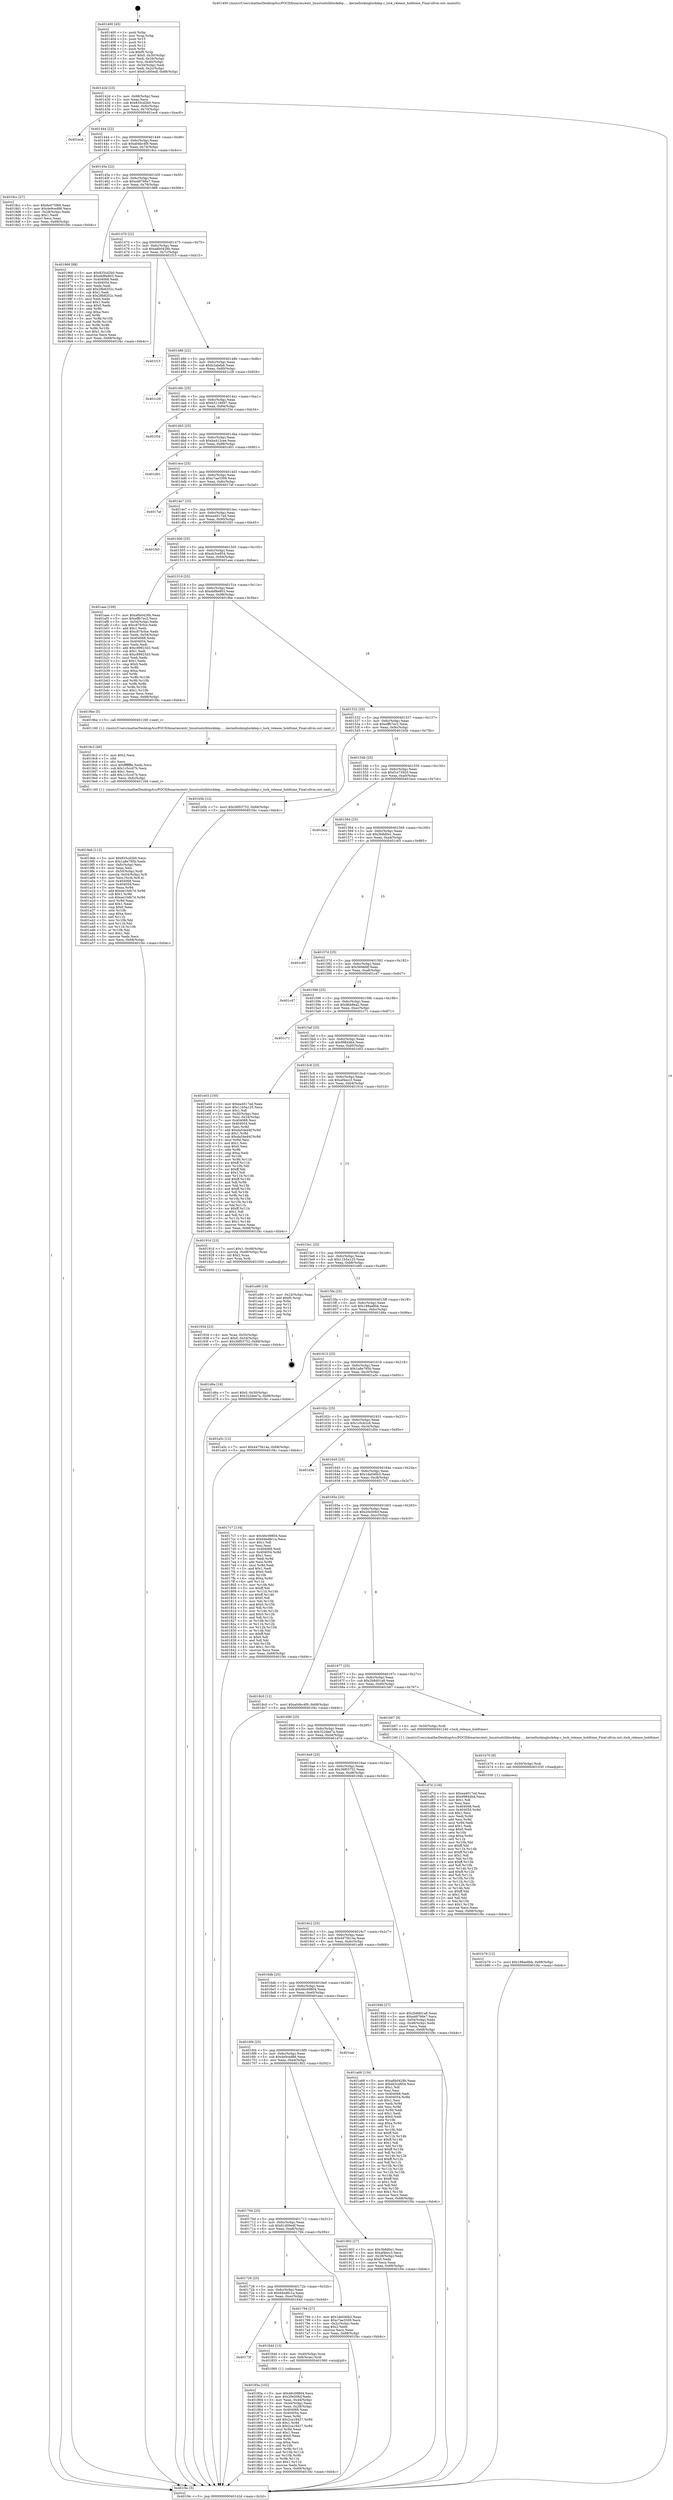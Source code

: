 digraph "0x401400" {
  label = "0x401400 (/mnt/c/Users/mathe/Desktop/tcc/POCII/binaries/extr_linuxtoolsliblockdep......kernellockinglockdep.c_lock_release_holdtime_Final-ollvm.out::main(0))"
  labelloc = "t"
  node[shape=record]

  Entry [label="",width=0.3,height=0.3,shape=circle,fillcolor=black,style=filled]
  "0x40142d" [label="{
     0x40142d [23]\l
     | [instrs]\l
     &nbsp;&nbsp;0x40142d \<+3\>: mov -0x68(%rbp),%eax\l
     &nbsp;&nbsp;0x401430 \<+2\>: mov %eax,%ecx\l
     &nbsp;&nbsp;0x401432 \<+6\>: sub $0x835cd2b0,%ecx\l
     &nbsp;&nbsp;0x401438 \<+3\>: mov %eax,-0x6c(%rbp)\l
     &nbsp;&nbsp;0x40143b \<+3\>: mov %ecx,-0x70(%rbp)\l
     &nbsp;&nbsp;0x40143e \<+6\>: je 0000000000401ec8 \<main+0xac8\>\l
  }"]
  "0x401ec8" [label="{
     0x401ec8\l
  }", style=dashed]
  "0x401444" [label="{
     0x401444 [22]\l
     | [instrs]\l
     &nbsp;&nbsp;0x401444 \<+5\>: jmp 0000000000401449 \<main+0x49\>\l
     &nbsp;&nbsp;0x401449 \<+3\>: mov -0x6c(%rbp),%eax\l
     &nbsp;&nbsp;0x40144c \<+5\>: sub $0xa04bc4f9,%eax\l
     &nbsp;&nbsp;0x401451 \<+3\>: mov %eax,-0x74(%rbp)\l
     &nbsp;&nbsp;0x401454 \<+6\>: je 00000000004018cc \<main+0x4cc\>\l
  }"]
  Exit [label="",width=0.3,height=0.3,shape=circle,fillcolor=black,style=filled,peripheries=2]
  "0x4018cc" [label="{
     0x4018cc [27]\l
     | [instrs]\l
     &nbsp;&nbsp;0x4018cc \<+5\>: mov $0x6e075f66,%eax\l
     &nbsp;&nbsp;0x4018d1 \<+5\>: mov $0x4e9ced86,%ecx\l
     &nbsp;&nbsp;0x4018d6 \<+3\>: mov -0x28(%rbp),%edx\l
     &nbsp;&nbsp;0x4018d9 \<+3\>: cmp $0x1,%edx\l
     &nbsp;&nbsp;0x4018dc \<+3\>: cmovl %ecx,%eax\l
     &nbsp;&nbsp;0x4018df \<+3\>: mov %eax,-0x68(%rbp)\l
     &nbsp;&nbsp;0x4018e2 \<+5\>: jmp 0000000000401f4c \<main+0xb4c\>\l
  }"]
  "0x40145a" [label="{
     0x40145a [22]\l
     | [instrs]\l
     &nbsp;&nbsp;0x40145a \<+5\>: jmp 000000000040145f \<main+0x5f\>\l
     &nbsp;&nbsp;0x40145f \<+3\>: mov -0x6c(%rbp),%eax\l
     &nbsp;&nbsp;0x401462 \<+5\>: sub $0xa48766e7,%eax\l
     &nbsp;&nbsp;0x401467 \<+3\>: mov %eax,-0x78(%rbp)\l
     &nbsp;&nbsp;0x40146a \<+6\>: je 0000000000401966 \<main+0x566\>\l
  }"]
  "0x401b79" [label="{
     0x401b79 [12]\l
     | [instrs]\l
     &nbsp;&nbsp;0x401b79 \<+7\>: movl $0x188ae8bb,-0x68(%rbp)\l
     &nbsp;&nbsp;0x401b80 \<+5\>: jmp 0000000000401f4c \<main+0xb4c\>\l
  }"]
  "0x401966" [label="{
     0x401966 [88]\l
     | [instrs]\l
     &nbsp;&nbsp;0x401966 \<+5\>: mov $0x835cd2b0,%eax\l
     &nbsp;&nbsp;0x40196b \<+5\>: mov $0xebf8e803,%ecx\l
     &nbsp;&nbsp;0x401970 \<+7\>: mov 0x404068,%edx\l
     &nbsp;&nbsp;0x401977 \<+7\>: mov 0x404054,%esi\l
     &nbsp;&nbsp;0x40197e \<+2\>: mov %edx,%edi\l
     &nbsp;&nbsp;0x401980 \<+6\>: add $0x28b8202c,%edi\l
     &nbsp;&nbsp;0x401986 \<+3\>: sub $0x1,%edi\l
     &nbsp;&nbsp;0x401989 \<+6\>: sub $0x28b8202c,%edi\l
     &nbsp;&nbsp;0x40198f \<+3\>: imul %edi,%edx\l
     &nbsp;&nbsp;0x401992 \<+3\>: and $0x1,%edx\l
     &nbsp;&nbsp;0x401995 \<+3\>: cmp $0x0,%edx\l
     &nbsp;&nbsp;0x401998 \<+4\>: sete %r8b\l
     &nbsp;&nbsp;0x40199c \<+3\>: cmp $0xa,%esi\l
     &nbsp;&nbsp;0x40199f \<+4\>: setl %r9b\l
     &nbsp;&nbsp;0x4019a3 \<+3\>: mov %r8b,%r10b\l
     &nbsp;&nbsp;0x4019a6 \<+3\>: and %r9b,%r10b\l
     &nbsp;&nbsp;0x4019a9 \<+3\>: xor %r9b,%r8b\l
     &nbsp;&nbsp;0x4019ac \<+3\>: or %r8b,%r10b\l
     &nbsp;&nbsp;0x4019af \<+4\>: test $0x1,%r10b\l
     &nbsp;&nbsp;0x4019b3 \<+3\>: cmovne %ecx,%eax\l
     &nbsp;&nbsp;0x4019b6 \<+3\>: mov %eax,-0x68(%rbp)\l
     &nbsp;&nbsp;0x4019b9 \<+5\>: jmp 0000000000401f4c \<main+0xb4c\>\l
  }"]
  "0x401470" [label="{
     0x401470 [22]\l
     | [instrs]\l
     &nbsp;&nbsp;0x401470 \<+5\>: jmp 0000000000401475 \<main+0x75\>\l
     &nbsp;&nbsp;0x401475 \<+3\>: mov -0x6c(%rbp),%eax\l
     &nbsp;&nbsp;0x401478 \<+5\>: sub $0xa8b0428b,%eax\l
     &nbsp;&nbsp;0x40147d \<+3\>: mov %eax,-0x7c(%rbp)\l
     &nbsp;&nbsp;0x401480 \<+6\>: je 0000000000401f15 \<main+0xb15\>\l
  }"]
  "0x401b70" [label="{
     0x401b70 [9]\l
     | [instrs]\l
     &nbsp;&nbsp;0x401b70 \<+4\>: mov -0x50(%rbp),%rdi\l
     &nbsp;&nbsp;0x401b74 \<+5\>: call 0000000000401030 \<free@plt\>\l
     | [calls]\l
     &nbsp;&nbsp;0x401030 \{1\} (unknown)\l
  }"]
  "0x401f15" [label="{
     0x401f15\l
  }", style=dashed]
  "0x401486" [label="{
     0x401486 [22]\l
     | [instrs]\l
     &nbsp;&nbsp;0x401486 \<+5\>: jmp 000000000040148b \<main+0x8b\>\l
     &nbsp;&nbsp;0x40148b \<+3\>: mov -0x6c(%rbp),%eax\l
     &nbsp;&nbsp;0x40148e \<+5\>: sub $0xb2afafa6,%eax\l
     &nbsp;&nbsp;0x401493 \<+3\>: mov %eax,-0x80(%rbp)\l
     &nbsp;&nbsp;0x401496 \<+6\>: je 0000000000401c28 \<main+0x828\>\l
  }"]
  "0x4019eb" [label="{
     0x4019eb [113]\l
     | [instrs]\l
     &nbsp;&nbsp;0x4019eb \<+5\>: mov $0x835cd2b0,%ecx\l
     &nbsp;&nbsp;0x4019f0 \<+5\>: mov $0x1a8e795b,%edx\l
     &nbsp;&nbsp;0x4019f5 \<+6\>: mov -0xfc(%rbp),%esi\l
     &nbsp;&nbsp;0x4019fb \<+3\>: imul %eax,%esi\l
     &nbsp;&nbsp;0x4019fe \<+4\>: mov -0x50(%rbp),%rdi\l
     &nbsp;&nbsp;0x401a02 \<+4\>: movslq -0x54(%rbp),%r8\l
     &nbsp;&nbsp;0x401a06 \<+4\>: mov %esi,(%rdi,%r8,4)\l
     &nbsp;&nbsp;0x401a0a \<+7\>: mov 0x404068,%eax\l
     &nbsp;&nbsp;0x401a11 \<+7\>: mov 0x404054,%esi\l
     &nbsp;&nbsp;0x401a18 \<+3\>: mov %eax,%r9d\l
     &nbsp;&nbsp;0x401a1b \<+7\>: add $0xee10db7d,%r9d\l
     &nbsp;&nbsp;0x401a22 \<+4\>: sub $0x1,%r9d\l
     &nbsp;&nbsp;0x401a26 \<+7\>: sub $0xee10db7d,%r9d\l
     &nbsp;&nbsp;0x401a2d \<+4\>: imul %r9d,%eax\l
     &nbsp;&nbsp;0x401a31 \<+3\>: and $0x1,%eax\l
     &nbsp;&nbsp;0x401a34 \<+3\>: cmp $0x0,%eax\l
     &nbsp;&nbsp;0x401a37 \<+4\>: sete %r10b\l
     &nbsp;&nbsp;0x401a3b \<+3\>: cmp $0xa,%esi\l
     &nbsp;&nbsp;0x401a3e \<+4\>: setl %r11b\l
     &nbsp;&nbsp;0x401a42 \<+3\>: mov %r10b,%bl\l
     &nbsp;&nbsp;0x401a45 \<+3\>: and %r11b,%bl\l
     &nbsp;&nbsp;0x401a48 \<+3\>: xor %r11b,%r10b\l
     &nbsp;&nbsp;0x401a4b \<+3\>: or %r10b,%bl\l
     &nbsp;&nbsp;0x401a4e \<+3\>: test $0x1,%bl\l
     &nbsp;&nbsp;0x401a51 \<+3\>: cmovne %edx,%ecx\l
     &nbsp;&nbsp;0x401a54 \<+3\>: mov %ecx,-0x68(%rbp)\l
     &nbsp;&nbsp;0x401a57 \<+5\>: jmp 0000000000401f4c \<main+0xb4c\>\l
  }"]
  "0x401c28" [label="{
     0x401c28\l
  }", style=dashed]
  "0x40149c" [label="{
     0x40149c [25]\l
     | [instrs]\l
     &nbsp;&nbsp;0x40149c \<+5\>: jmp 00000000004014a1 \<main+0xa1\>\l
     &nbsp;&nbsp;0x4014a1 \<+3\>: mov -0x6c(%rbp),%eax\l
     &nbsp;&nbsp;0x4014a4 \<+5\>: sub $0xb5116697,%eax\l
     &nbsp;&nbsp;0x4014a9 \<+6\>: mov %eax,-0x84(%rbp)\l
     &nbsp;&nbsp;0x4014af \<+6\>: je 0000000000401f34 \<main+0xb34\>\l
  }"]
  "0x4019c3" [label="{
     0x4019c3 [40]\l
     | [instrs]\l
     &nbsp;&nbsp;0x4019c3 \<+5\>: mov $0x2,%ecx\l
     &nbsp;&nbsp;0x4019c8 \<+1\>: cltd\l
     &nbsp;&nbsp;0x4019c9 \<+2\>: idiv %ecx\l
     &nbsp;&nbsp;0x4019cb \<+6\>: imul $0xfffffffe,%edx,%ecx\l
     &nbsp;&nbsp;0x4019d1 \<+6\>: sub $0x1c5ccd7b,%ecx\l
     &nbsp;&nbsp;0x4019d7 \<+3\>: add $0x1,%ecx\l
     &nbsp;&nbsp;0x4019da \<+6\>: add $0x1c5ccd7b,%ecx\l
     &nbsp;&nbsp;0x4019e0 \<+6\>: mov %ecx,-0xfc(%rbp)\l
     &nbsp;&nbsp;0x4019e6 \<+5\>: call 0000000000401160 \<next_i\>\l
     | [calls]\l
     &nbsp;&nbsp;0x401160 \{1\} (/mnt/c/Users/mathe/Desktop/tcc/POCII/binaries/extr_linuxtoolsliblockdep......kernellockinglockdep.c_lock_release_holdtime_Final-ollvm.out::next_i)\l
  }"]
  "0x401f34" [label="{
     0x401f34\l
  }", style=dashed]
  "0x4014b5" [label="{
     0x4014b5 [25]\l
     | [instrs]\l
     &nbsp;&nbsp;0x4014b5 \<+5\>: jmp 00000000004014ba \<main+0xba\>\l
     &nbsp;&nbsp;0x4014ba \<+3\>: mov -0x6c(%rbp),%eax\l
     &nbsp;&nbsp;0x4014bd \<+5\>: sub $0xba412cee,%eax\l
     &nbsp;&nbsp;0x4014c2 \<+6\>: mov %eax,-0x88(%rbp)\l
     &nbsp;&nbsp;0x4014c8 \<+6\>: je 0000000000401d01 \<main+0x901\>\l
  }"]
  "0x401934" [label="{
     0x401934 [23]\l
     | [instrs]\l
     &nbsp;&nbsp;0x401934 \<+4\>: mov %rax,-0x50(%rbp)\l
     &nbsp;&nbsp;0x401938 \<+7\>: movl $0x0,-0x54(%rbp)\l
     &nbsp;&nbsp;0x40193f \<+7\>: movl $0x36f03752,-0x68(%rbp)\l
     &nbsp;&nbsp;0x401946 \<+5\>: jmp 0000000000401f4c \<main+0xb4c\>\l
  }"]
  "0x401d01" [label="{
     0x401d01\l
  }", style=dashed]
  "0x4014ce" [label="{
     0x4014ce [25]\l
     | [instrs]\l
     &nbsp;&nbsp;0x4014ce \<+5\>: jmp 00000000004014d3 \<main+0xd3\>\l
     &nbsp;&nbsp;0x4014d3 \<+3\>: mov -0x6c(%rbp),%eax\l
     &nbsp;&nbsp;0x4014d6 \<+5\>: sub $0xc7ae3309,%eax\l
     &nbsp;&nbsp;0x4014db \<+6\>: mov %eax,-0x8c(%rbp)\l
     &nbsp;&nbsp;0x4014e1 \<+6\>: je 00000000004017af \<main+0x3af\>\l
  }"]
  "0x40185a" [label="{
     0x40185a [102]\l
     | [instrs]\l
     &nbsp;&nbsp;0x40185a \<+5\>: mov $0x46c09804,%ecx\l
     &nbsp;&nbsp;0x40185f \<+5\>: mov $0x20e50fcf,%edx\l
     &nbsp;&nbsp;0x401864 \<+3\>: mov %eax,-0x44(%rbp)\l
     &nbsp;&nbsp;0x401867 \<+3\>: mov -0x44(%rbp),%eax\l
     &nbsp;&nbsp;0x40186a \<+3\>: mov %eax,-0x28(%rbp)\l
     &nbsp;&nbsp;0x40186d \<+7\>: mov 0x404068,%eax\l
     &nbsp;&nbsp;0x401874 \<+7\>: mov 0x404054,%esi\l
     &nbsp;&nbsp;0x40187b \<+3\>: mov %eax,%r8d\l
     &nbsp;&nbsp;0x40187e \<+7\>: add $0x2ca18427,%r8d\l
     &nbsp;&nbsp;0x401885 \<+4\>: sub $0x1,%r8d\l
     &nbsp;&nbsp;0x401889 \<+7\>: sub $0x2ca18427,%r8d\l
     &nbsp;&nbsp;0x401890 \<+4\>: imul %r8d,%eax\l
     &nbsp;&nbsp;0x401894 \<+3\>: and $0x1,%eax\l
     &nbsp;&nbsp;0x401897 \<+3\>: cmp $0x0,%eax\l
     &nbsp;&nbsp;0x40189a \<+4\>: sete %r9b\l
     &nbsp;&nbsp;0x40189e \<+3\>: cmp $0xa,%esi\l
     &nbsp;&nbsp;0x4018a1 \<+4\>: setl %r10b\l
     &nbsp;&nbsp;0x4018a5 \<+3\>: mov %r9b,%r11b\l
     &nbsp;&nbsp;0x4018a8 \<+3\>: and %r10b,%r11b\l
     &nbsp;&nbsp;0x4018ab \<+3\>: xor %r10b,%r9b\l
     &nbsp;&nbsp;0x4018ae \<+3\>: or %r9b,%r11b\l
     &nbsp;&nbsp;0x4018b1 \<+4\>: test $0x1,%r11b\l
     &nbsp;&nbsp;0x4018b5 \<+3\>: cmovne %edx,%ecx\l
     &nbsp;&nbsp;0x4018b8 \<+3\>: mov %ecx,-0x68(%rbp)\l
     &nbsp;&nbsp;0x4018bb \<+5\>: jmp 0000000000401f4c \<main+0xb4c\>\l
  }"]
  "0x4017af" [label="{
     0x4017af\l
  }", style=dashed]
  "0x4014e7" [label="{
     0x4014e7 [25]\l
     | [instrs]\l
     &nbsp;&nbsp;0x4014e7 \<+5\>: jmp 00000000004014ec \<main+0xec\>\l
     &nbsp;&nbsp;0x4014ec \<+3\>: mov -0x6c(%rbp),%eax\l
     &nbsp;&nbsp;0x4014ef \<+5\>: sub $0xea4017ed,%eax\l
     &nbsp;&nbsp;0x4014f4 \<+6\>: mov %eax,-0x90(%rbp)\l
     &nbsp;&nbsp;0x4014fa \<+6\>: je 0000000000401f45 \<main+0xb45\>\l
  }"]
  "0x40173f" [label="{
     0x40173f\l
  }", style=dashed]
  "0x401f45" [label="{
     0x401f45\l
  }", style=dashed]
  "0x401500" [label="{
     0x401500 [25]\l
     | [instrs]\l
     &nbsp;&nbsp;0x401500 \<+5\>: jmp 0000000000401505 \<main+0x105\>\l
     &nbsp;&nbsp;0x401505 \<+3\>: mov -0x6c(%rbp),%eax\l
     &nbsp;&nbsp;0x401508 \<+5\>: sub $0xeb3ce854,%eax\l
     &nbsp;&nbsp;0x40150d \<+6\>: mov %eax,-0x94(%rbp)\l
     &nbsp;&nbsp;0x401513 \<+6\>: je 0000000000401aee \<main+0x6ee\>\l
  }"]
  "0x40184d" [label="{
     0x40184d [13]\l
     | [instrs]\l
     &nbsp;&nbsp;0x40184d \<+4\>: mov -0x40(%rbp),%rax\l
     &nbsp;&nbsp;0x401851 \<+4\>: mov 0x8(%rax),%rdi\l
     &nbsp;&nbsp;0x401855 \<+5\>: call 0000000000401060 \<atoi@plt\>\l
     | [calls]\l
     &nbsp;&nbsp;0x401060 \{1\} (unknown)\l
  }"]
  "0x401aee" [label="{
     0x401aee [109]\l
     | [instrs]\l
     &nbsp;&nbsp;0x401aee \<+5\>: mov $0xa8b0428b,%eax\l
     &nbsp;&nbsp;0x401af3 \<+5\>: mov $0xeffb7ec2,%ecx\l
     &nbsp;&nbsp;0x401af8 \<+3\>: mov -0x54(%rbp),%edx\l
     &nbsp;&nbsp;0x401afb \<+6\>: sub $0xc87fc0ce,%edx\l
     &nbsp;&nbsp;0x401b01 \<+3\>: add $0x1,%edx\l
     &nbsp;&nbsp;0x401b04 \<+6\>: add $0xc87fc0ce,%edx\l
     &nbsp;&nbsp;0x401b0a \<+3\>: mov %edx,-0x54(%rbp)\l
     &nbsp;&nbsp;0x401b0d \<+7\>: mov 0x404068,%edx\l
     &nbsp;&nbsp;0x401b14 \<+7\>: mov 0x404054,%esi\l
     &nbsp;&nbsp;0x401b1b \<+2\>: mov %edx,%edi\l
     &nbsp;&nbsp;0x401b1d \<+6\>: add $0xc89923d3,%edi\l
     &nbsp;&nbsp;0x401b23 \<+3\>: sub $0x1,%edi\l
     &nbsp;&nbsp;0x401b26 \<+6\>: sub $0xc89923d3,%edi\l
     &nbsp;&nbsp;0x401b2c \<+3\>: imul %edi,%edx\l
     &nbsp;&nbsp;0x401b2f \<+3\>: and $0x1,%edx\l
     &nbsp;&nbsp;0x401b32 \<+3\>: cmp $0x0,%edx\l
     &nbsp;&nbsp;0x401b35 \<+4\>: sete %r8b\l
     &nbsp;&nbsp;0x401b39 \<+3\>: cmp $0xa,%esi\l
     &nbsp;&nbsp;0x401b3c \<+4\>: setl %r9b\l
     &nbsp;&nbsp;0x401b40 \<+3\>: mov %r8b,%r10b\l
     &nbsp;&nbsp;0x401b43 \<+3\>: and %r9b,%r10b\l
     &nbsp;&nbsp;0x401b46 \<+3\>: xor %r9b,%r8b\l
     &nbsp;&nbsp;0x401b49 \<+3\>: or %r8b,%r10b\l
     &nbsp;&nbsp;0x401b4c \<+4\>: test $0x1,%r10b\l
     &nbsp;&nbsp;0x401b50 \<+3\>: cmovne %ecx,%eax\l
     &nbsp;&nbsp;0x401b53 \<+3\>: mov %eax,-0x68(%rbp)\l
     &nbsp;&nbsp;0x401b56 \<+5\>: jmp 0000000000401f4c \<main+0xb4c\>\l
  }"]
  "0x401519" [label="{
     0x401519 [25]\l
     | [instrs]\l
     &nbsp;&nbsp;0x401519 \<+5\>: jmp 000000000040151e \<main+0x11e\>\l
     &nbsp;&nbsp;0x40151e \<+3\>: mov -0x6c(%rbp),%eax\l
     &nbsp;&nbsp;0x401521 \<+5\>: sub $0xebf8e803,%eax\l
     &nbsp;&nbsp;0x401526 \<+6\>: mov %eax,-0x98(%rbp)\l
     &nbsp;&nbsp;0x40152c \<+6\>: je 00000000004019be \<main+0x5be\>\l
  }"]
  "0x401400" [label="{
     0x401400 [45]\l
     | [instrs]\l
     &nbsp;&nbsp;0x401400 \<+1\>: push %rbp\l
     &nbsp;&nbsp;0x401401 \<+3\>: mov %rsp,%rbp\l
     &nbsp;&nbsp;0x401404 \<+2\>: push %r15\l
     &nbsp;&nbsp;0x401406 \<+2\>: push %r14\l
     &nbsp;&nbsp;0x401408 \<+2\>: push %r12\l
     &nbsp;&nbsp;0x40140a \<+1\>: push %rbx\l
     &nbsp;&nbsp;0x40140b \<+7\>: sub $0xf0,%rsp\l
     &nbsp;&nbsp;0x401412 \<+7\>: movl $0x0,-0x30(%rbp)\l
     &nbsp;&nbsp;0x401419 \<+3\>: mov %edi,-0x34(%rbp)\l
     &nbsp;&nbsp;0x40141c \<+4\>: mov %rsi,-0x40(%rbp)\l
     &nbsp;&nbsp;0x401420 \<+3\>: mov -0x34(%rbp),%edi\l
     &nbsp;&nbsp;0x401423 \<+3\>: mov %edi,-0x2c(%rbp)\l
     &nbsp;&nbsp;0x401426 \<+7\>: movl $0x61d00edf,-0x68(%rbp)\l
  }"]
  "0x4019be" [label="{
     0x4019be [5]\l
     | [instrs]\l
     &nbsp;&nbsp;0x4019be \<+5\>: call 0000000000401160 \<next_i\>\l
     | [calls]\l
     &nbsp;&nbsp;0x401160 \{1\} (/mnt/c/Users/mathe/Desktop/tcc/POCII/binaries/extr_linuxtoolsliblockdep......kernellockinglockdep.c_lock_release_holdtime_Final-ollvm.out::next_i)\l
  }"]
  "0x401532" [label="{
     0x401532 [25]\l
     | [instrs]\l
     &nbsp;&nbsp;0x401532 \<+5\>: jmp 0000000000401537 \<main+0x137\>\l
     &nbsp;&nbsp;0x401537 \<+3\>: mov -0x6c(%rbp),%eax\l
     &nbsp;&nbsp;0x40153a \<+5\>: sub $0xeffb7ec2,%eax\l
     &nbsp;&nbsp;0x40153f \<+6\>: mov %eax,-0x9c(%rbp)\l
     &nbsp;&nbsp;0x401545 \<+6\>: je 0000000000401b5b \<main+0x75b\>\l
  }"]
  "0x401f4c" [label="{
     0x401f4c [5]\l
     | [instrs]\l
     &nbsp;&nbsp;0x401f4c \<+5\>: jmp 000000000040142d \<main+0x2d\>\l
  }"]
  "0x401b5b" [label="{
     0x401b5b [12]\l
     | [instrs]\l
     &nbsp;&nbsp;0x401b5b \<+7\>: movl $0x36f03752,-0x68(%rbp)\l
     &nbsp;&nbsp;0x401b62 \<+5\>: jmp 0000000000401f4c \<main+0xb4c\>\l
  }"]
  "0x40154b" [label="{
     0x40154b [25]\l
     | [instrs]\l
     &nbsp;&nbsp;0x40154b \<+5\>: jmp 0000000000401550 \<main+0x150\>\l
     &nbsp;&nbsp;0x401550 \<+3\>: mov -0x6c(%rbp),%eax\l
     &nbsp;&nbsp;0x401553 \<+5\>: sub $0xf1e73920,%eax\l
     &nbsp;&nbsp;0x401558 \<+6\>: mov %eax,-0xa0(%rbp)\l
     &nbsp;&nbsp;0x40155e \<+6\>: je 0000000000401bce \<main+0x7ce\>\l
  }"]
  "0x401726" [label="{
     0x401726 [25]\l
     | [instrs]\l
     &nbsp;&nbsp;0x401726 \<+5\>: jmp 000000000040172b \<main+0x32b\>\l
     &nbsp;&nbsp;0x40172b \<+3\>: mov -0x6c(%rbp),%eax\l
     &nbsp;&nbsp;0x40172e \<+5\>: sub $0x64ed6c1a,%eax\l
     &nbsp;&nbsp;0x401733 \<+6\>: mov %eax,-0xec(%rbp)\l
     &nbsp;&nbsp;0x401739 \<+6\>: je 000000000040184d \<main+0x44d\>\l
  }"]
  "0x401bce" [label="{
     0x401bce\l
  }", style=dashed]
  "0x401564" [label="{
     0x401564 [25]\l
     | [instrs]\l
     &nbsp;&nbsp;0x401564 \<+5\>: jmp 0000000000401569 \<main+0x169\>\l
     &nbsp;&nbsp;0x401569 \<+3\>: mov -0x6c(%rbp),%eax\l
     &nbsp;&nbsp;0x40156c \<+5\>: sub $0x3b8d0e1,%eax\l
     &nbsp;&nbsp;0x401571 \<+6\>: mov %eax,-0xa4(%rbp)\l
     &nbsp;&nbsp;0x401577 \<+6\>: je 0000000000401c65 \<main+0x865\>\l
  }"]
  "0x401794" [label="{
     0x401794 [27]\l
     | [instrs]\l
     &nbsp;&nbsp;0x401794 \<+5\>: mov $0x1de046b3,%eax\l
     &nbsp;&nbsp;0x401799 \<+5\>: mov $0xc7ae3309,%ecx\l
     &nbsp;&nbsp;0x40179e \<+3\>: mov -0x2c(%rbp),%edx\l
     &nbsp;&nbsp;0x4017a1 \<+3\>: cmp $0x2,%edx\l
     &nbsp;&nbsp;0x4017a4 \<+3\>: cmovne %ecx,%eax\l
     &nbsp;&nbsp;0x4017a7 \<+3\>: mov %eax,-0x68(%rbp)\l
     &nbsp;&nbsp;0x4017aa \<+5\>: jmp 0000000000401f4c \<main+0xb4c\>\l
  }"]
  "0x401c65" [label="{
     0x401c65\l
  }", style=dashed]
  "0x40157d" [label="{
     0x40157d [25]\l
     | [instrs]\l
     &nbsp;&nbsp;0x40157d \<+5\>: jmp 0000000000401582 \<main+0x182\>\l
     &nbsp;&nbsp;0x401582 \<+3\>: mov -0x6c(%rbp),%eax\l
     &nbsp;&nbsp;0x401585 \<+5\>: sub $0x569efdf,%eax\l
     &nbsp;&nbsp;0x40158a \<+6\>: mov %eax,-0xa8(%rbp)\l
     &nbsp;&nbsp;0x401590 \<+6\>: je 0000000000401c47 \<main+0x847\>\l
  }"]
  "0x40170d" [label="{
     0x40170d [25]\l
     | [instrs]\l
     &nbsp;&nbsp;0x40170d \<+5\>: jmp 0000000000401712 \<main+0x312\>\l
     &nbsp;&nbsp;0x401712 \<+3\>: mov -0x6c(%rbp),%eax\l
     &nbsp;&nbsp;0x401715 \<+5\>: sub $0x61d00edf,%eax\l
     &nbsp;&nbsp;0x40171a \<+6\>: mov %eax,-0xe8(%rbp)\l
     &nbsp;&nbsp;0x401720 \<+6\>: je 0000000000401794 \<main+0x394\>\l
  }"]
  "0x401c47" [label="{
     0x401c47\l
  }", style=dashed]
  "0x401596" [label="{
     0x401596 [25]\l
     | [instrs]\l
     &nbsp;&nbsp;0x401596 \<+5\>: jmp 000000000040159b \<main+0x19b\>\l
     &nbsp;&nbsp;0x40159b \<+3\>: mov -0x6c(%rbp),%eax\l
     &nbsp;&nbsp;0x40159e \<+5\>: sub $0x8bb8ea2,%eax\l
     &nbsp;&nbsp;0x4015a3 \<+6\>: mov %eax,-0xac(%rbp)\l
     &nbsp;&nbsp;0x4015a9 \<+6\>: je 0000000000401c71 \<main+0x871\>\l
  }"]
  "0x401902" [label="{
     0x401902 [27]\l
     | [instrs]\l
     &nbsp;&nbsp;0x401902 \<+5\>: mov $0x3b8d0e1,%eax\l
     &nbsp;&nbsp;0x401907 \<+5\>: mov $0xaf4ecc3,%ecx\l
     &nbsp;&nbsp;0x40190c \<+3\>: mov -0x28(%rbp),%edx\l
     &nbsp;&nbsp;0x40190f \<+3\>: cmp $0x0,%edx\l
     &nbsp;&nbsp;0x401912 \<+3\>: cmove %ecx,%eax\l
     &nbsp;&nbsp;0x401915 \<+3\>: mov %eax,-0x68(%rbp)\l
     &nbsp;&nbsp;0x401918 \<+5\>: jmp 0000000000401f4c \<main+0xb4c\>\l
  }"]
  "0x401c71" [label="{
     0x401c71\l
  }", style=dashed]
  "0x4015af" [label="{
     0x4015af [25]\l
     | [instrs]\l
     &nbsp;&nbsp;0x4015af \<+5\>: jmp 00000000004015b4 \<main+0x1b4\>\l
     &nbsp;&nbsp;0x4015b4 \<+3\>: mov -0x6c(%rbp),%eax\l
     &nbsp;&nbsp;0x4015b7 \<+5\>: sub $0x99844b4,%eax\l
     &nbsp;&nbsp;0x4015bc \<+6\>: mov %eax,-0xb0(%rbp)\l
     &nbsp;&nbsp;0x4015c2 \<+6\>: je 0000000000401e03 \<main+0xa03\>\l
  }"]
  "0x4016f4" [label="{
     0x4016f4 [25]\l
     | [instrs]\l
     &nbsp;&nbsp;0x4016f4 \<+5\>: jmp 00000000004016f9 \<main+0x2f9\>\l
     &nbsp;&nbsp;0x4016f9 \<+3\>: mov -0x6c(%rbp),%eax\l
     &nbsp;&nbsp;0x4016fc \<+5\>: sub $0x4e9ced86,%eax\l
     &nbsp;&nbsp;0x401701 \<+6\>: mov %eax,-0xe4(%rbp)\l
     &nbsp;&nbsp;0x401707 \<+6\>: je 0000000000401902 \<main+0x502\>\l
  }"]
  "0x401e03" [label="{
     0x401e03 [150]\l
     | [instrs]\l
     &nbsp;&nbsp;0x401e03 \<+5\>: mov $0xea4017ed,%eax\l
     &nbsp;&nbsp;0x401e08 \<+5\>: mov $0x11b5a125,%ecx\l
     &nbsp;&nbsp;0x401e0d \<+2\>: mov $0x1,%dl\l
     &nbsp;&nbsp;0x401e0f \<+3\>: mov -0x30(%rbp),%esi\l
     &nbsp;&nbsp;0x401e12 \<+3\>: mov %esi,-0x24(%rbp)\l
     &nbsp;&nbsp;0x401e15 \<+7\>: mov 0x404068,%esi\l
     &nbsp;&nbsp;0x401e1c \<+7\>: mov 0x404054,%edi\l
     &nbsp;&nbsp;0x401e23 \<+3\>: mov %esi,%r8d\l
     &nbsp;&nbsp;0x401e26 \<+7\>: add $0xda54ed4f,%r8d\l
     &nbsp;&nbsp;0x401e2d \<+4\>: sub $0x1,%r8d\l
     &nbsp;&nbsp;0x401e31 \<+7\>: sub $0xda54ed4f,%r8d\l
     &nbsp;&nbsp;0x401e38 \<+4\>: imul %r8d,%esi\l
     &nbsp;&nbsp;0x401e3c \<+3\>: and $0x1,%esi\l
     &nbsp;&nbsp;0x401e3f \<+3\>: cmp $0x0,%esi\l
     &nbsp;&nbsp;0x401e42 \<+4\>: sete %r9b\l
     &nbsp;&nbsp;0x401e46 \<+3\>: cmp $0xa,%edi\l
     &nbsp;&nbsp;0x401e49 \<+4\>: setl %r10b\l
     &nbsp;&nbsp;0x401e4d \<+3\>: mov %r9b,%r11b\l
     &nbsp;&nbsp;0x401e50 \<+4\>: xor $0xff,%r11b\l
     &nbsp;&nbsp;0x401e54 \<+3\>: mov %r10b,%bl\l
     &nbsp;&nbsp;0x401e57 \<+3\>: xor $0xff,%bl\l
     &nbsp;&nbsp;0x401e5a \<+3\>: xor $0x1,%dl\l
     &nbsp;&nbsp;0x401e5d \<+3\>: mov %r11b,%r14b\l
     &nbsp;&nbsp;0x401e60 \<+4\>: and $0xff,%r14b\l
     &nbsp;&nbsp;0x401e64 \<+3\>: and %dl,%r9b\l
     &nbsp;&nbsp;0x401e67 \<+3\>: mov %bl,%r15b\l
     &nbsp;&nbsp;0x401e6a \<+4\>: and $0xff,%r15b\l
     &nbsp;&nbsp;0x401e6e \<+3\>: and %dl,%r10b\l
     &nbsp;&nbsp;0x401e71 \<+3\>: or %r9b,%r14b\l
     &nbsp;&nbsp;0x401e74 \<+3\>: or %r10b,%r15b\l
     &nbsp;&nbsp;0x401e77 \<+3\>: xor %r15b,%r14b\l
     &nbsp;&nbsp;0x401e7a \<+3\>: or %bl,%r11b\l
     &nbsp;&nbsp;0x401e7d \<+4\>: xor $0xff,%r11b\l
     &nbsp;&nbsp;0x401e81 \<+3\>: or $0x1,%dl\l
     &nbsp;&nbsp;0x401e84 \<+3\>: and %dl,%r11b\l
     &nbsp;&nbsp;0x401e87 \<+3\>: or %r11b,%r14b\l
     &nbsp;&nbsp;0x401e8a \<+4\>: test $0x1,%r14b\l
     &nbsp;&nbsp;0x401e8e \<+3\>: cmovne %ecx,%eax\l
     &nbsp;&nbsp;0x401e91 \<+3\>: mov %eax,-0x68(%rbp)\l
     &nbsp;&nbsp;0x401e94 \<+5\>: jmp 0000000000401f4c \<main+0xb4c\>\l
  }"]
  "0x4015c8" [label="{
     0x4015c8 [25]\l
     | [instrs]\l
     &nbsp;&nbsp;0x4015c8 \<+5\>: jmp 00000000004015cd \<main+0x1cd\>\l
     &nbsp;&nbsp;0x4015cd \<+3\>: mov -0x6c(%rbp),%eax\l
     &nbsp;&nbsp;0x4015d0 \<+5\>: sub $0xaf4ecc3,%eax\l
     &nbsp;&nbsp;0x4015d5 \<+6\>: mov %eax,-0xb4(%rbp)\l
     &nbsp;&nbsp;0x4015db \<+6\>: je 000000000040191d \<main+0x51d\>\l
  }"]
  "0x401eac" [label="{
     0x401eac\l
  }", style=dashed]
  "0x40191d" [label="{
     0x40191d [23]\l
     | [instrs]\l
     &nbsp;&nbsp;0x40191d \<+7\>: movl $0x1,-0x48(%rbp)\l
     &nbsp;&nbsp;0x401924 \<+4\>: movslq -0x48(%rbp),%rax\l
     &nbsp;&nbsp;0x401928 \<+4\>: shl $0x2,%rax\l
     &nbsp;&nbsp;0x40192c \<+3\>: mov %rax,%rdi\l
     &nbsp;&nbsp;0x40192f \<+5\>: call 0000000000401050 \<malloc@plt\>\l
     | [calls]\l
     &nbsp;&nbsp;0x401050 \{1\} (unknown)\l
  }"]
  "0x4015e1" [label="{
     0x4015e1 [25]\l
     | [instrs]\l
     &nbsp;&nbsp;0x4015e1 \<+5\>: jmp 00000000004015e6 \<main+0x1e6\>\l
     &nbsp;&nbsp;0x4015e6 \<+3\>: mov -0x6c(%rbp),%eax\l
     &nbsp;&nbsp;0x4015e9 \<+5\>: sub $0x11b5a125,%eax\l
     &nbsp;&nbsp;0x4015ee \<+6\>: mov %eax,-0xb8(%rbp)\l
     &nbsp;&nbsp;0x4015f4 \<+6\>: je 0000000000401e99 \<main+0xa99\>\l
  }"]
  "0x4016db" [label="{
     0x4016db [25]\l
     | [instrs]\l
     &nbsp;&nbsp;0x4016db \<+5\>: jmp 00000000004016e0 \<main+0x2e0\>\l
     &nbsp;&nbsp;0x4016e0 \<+3\>: mov -0x6c(%rbp),%eax\l
     &nbsp;&nbsp;0x4016e3 \<+5\>: sub $0x46c09804,%eax\l
     &nbsp;&nbsp;0x4016e8 \<+6\>: mov %eax,-0xe0(%rbp)\l
     &nbsp;&nbsp;0x4016ee \<+6\>: je 0000000000401eac \<main+0xaac\>\l
  }"]
  "0x401e99" [label="{
     0x401e99 [19]\l
     | [instrs]\l
     &nbsp;&nbsp;0x401e99 \<+3\>: mov -0x24(%rbp),%eax\l
     &nbsp;&nbsp;0x401e9c \<+7\>: add $0xf0,%rsp\l
     &nbsp;&nbsp;0x401ea3 \<+1\>: pop %rbx\l
     &nbsp;&nbsp;0x401ea4 \<+2\>: pop %r12\l
     &nbsp;&nbsp;0x401ea6 \<+2\>: pop %r14\l
     &nbsp;&nbsp;0x401ea8 \<+2\>: pop %r15\l
     &nbsp;&nbsp;0x401eaa \<+1\>: pop %rbp\l
     &nbsp;&nbsp;0x401eab \<+1\>: ret\l
  }"]
  "0x4015fa" [label="{
     0x4015fa [25]\l
     | [instrs]\l
     &nbsp;&nbsp;0x4015fa \<+5\>: jmp 00000000004015ff \<main+0x1ff\>\l
     &nbsp;&nbsp;0x4015ff \<+3\>: mov -0x6c(%rbp),%eax\l
     &nbsp;&nbsp;0x401602 \<+5\>: sub $0x188ae8bb,%eax\l
     &nbsp;&nbsp;0x401607 \<+6\>: mov %eax,-0xbc(%rbp)\l
     &nbsp;&nbsp;0x40160d \<+6\>: je 0000000000401d6a \<main+0x96a\>\l
  }"]
  "0x401a68" [label="{
     0x401a68 [134]\l
     | [instrs]\l
     &nbsp;&nbsp;0x401a68 \<+5\>: mov $0xa8b0428b,%eax\l
     &nbsp;&nbsp;0x401a6d \<+5\>: mov $0xeb3ce854,%ecx\l
     &nbsp;&nbsp;0x401a72 \<+2\>: mov $0x1,%dl\l
     &nbsp;&nbsp;0x401a74 \<+2\>: xor %esi,%esi\l
     &nbsp;&nbsp;0x401a76 \<+7\>: mov 0x404068,%edi\l
     &nbsp;&nbsp;0x401a7d \<+8\>: mov 0x404054,%r8d\l
     &nbsp;&nbsp;0x401a85 \<+3\>: sub $0x1,%esi\l
     &nbsp;&nbsp;0x401a88 \<+3\>: mov %edi,%r9d\l
     &nbsp;&nbsp;0x401a8b \<+3\>: add %esi,%r9d\l
     &nbsp;&nbsp;0x401a8e \<+4\>: imul %r9d,%edi\l
     &nbsp;&nbsp;0x401a92 \<+3\>: and $0x1,%edi\l
     &nbsp;&nbsp;0x401a95 \<+3\>: cmp $0x0,%edi\l
     &nbsp;&nbsp;0x401a98 \<+4\>: sete %r10b\l
     &nbsp;&nbsp;0x401a9c \<+4\>: cmp $0xa,%r8d\l
     &nbsp;&nbsp;0x401aa0 \<+4\>: setl %r11b\l
     &nbsp;&nbsp;0x401aa4 \<+3\>: mov %r10b,%bl\l
     &nbsp;&nbsp;0x401aa7 \<+3\>: xor $0xff,%bl\l
     &nbsp;&nbsp;0x401aaa \<+3\>: mov %r11b,%r14b\l
     &nbsp;&nbsp;0x401aad \<+4\>: xor $0xff,%r14b\l
     &nbsp;&nbsp;0x401ab1 \<+3\>: xor $0x1,%dl\l
     &nbsp;&nbsp;0x401ab4 \<+3\>: mov %bl,%r15b\l
     &nbsp;&nbsp;0x401ab7 \<+4\>: and $0xff,%r15b\l
     &nbsp;&nbsp;0x401abb \<+3\>: and %dl,%r10b\l
     &nbsp;&nbsp;0x401abe \<+3\>: mov %r14b,%r12b\l
     &nbsp;&nbsp;0x401ac1 \<+4\>: and $0xff,%r12b\l
     &nbsp;&nbsp;0x401ac5 \<+3\>: and %dl,%r11b\l
     &nbsp;&nbsp;0x401ac8 \<+3\>: or %r10b,%r15b\l
     &nbsp;&nbsp;0x401acb \<+3\>: or %r11b,%r12b\l
     &nbsp;&nbsp;0x401ace \<+3\>: xor %r12b,%r15b\l
     &nbsp;&nbsp;0x401ad1 \<+3\>: or %r14b,%bl\l
     &nbsp;&nbsp;0x401ad4 \<+3\>: xor $0xff,%bl\l
     &nbsp;&nbsp;0x401ad7 \<+3\>: or $0x1,%dl\l
     &nbsp;&nbsp;0x401ada \<+2\>: and %dl,%bl\l
     &nbsp;&nbsp;0x401adc \<+3\>: or %bl,%r15b\l
     &nbsp;&nbsp;0x401adf \<+4\>: test $0x1,%r15b\l
     &nbsp;&nbsp;0x401ae3 \<+3\>: cmovne %ecx,%eax\l
     &nbsp;&nbsp;0x401ae6 \<+3\>: mov %eax,-0x68(%rbp)\l
     &nbsp;&nbsp;0x401ae9 \<+5\>: jmp 0000000000401f4c \<main+0xb4c\>\l
  }"]
  "0x401d6a" [label="{
     0x401d6a [19]\l
     | [instrs]\l
     &nbsp;&nbsp;0x401d6a \<+7\>: movl $0x0,-0x30(%rbp)\l
     &nbsp;&nbsp;0x401d71 \<+7\>: movl $0x322dee7a,-0x68(%rbp)\l
     &nbsp;&nbsp;0x401d78 \<+5\>: jmp 0000000000401f4c \<main+0xb4c\>\l
  }"]
  "0x401613" [label="{
     0x401613 [25]\l
     | [instrs]\l
     &nbsp;&nbsp;0x401613 \<+5\>: jmp 0000000000401618 \<main+0x218\>\l
     &nbsp;&nbsp;0x401618 \<+3\>: mov -0x6c(%rbp),%eax\l
     &nbsp;&nbsp;0x40161b \<+5\>: sub $0x1a8e795b,%eax\l
     &nbsp;&nbsp;0x401620 \<+6\>: mov %eax,-0xc0(%rbp)\l
     &nbsp;&nbsp;0x401626 \<+6\>: je 0000000000401a5c \<main+0x65c\>\l
  }"]
  "0x4016c2" [label="{
     0x4016c2 [25]\l
     | [instrs]\l
     &nbsp;&nbsp;0x4016c2 \<+5\>: jmp 00000000004016c7 \<main+0x2c7\>\l
     &nbsp;&nbsp;0x4016c7 \<+3\>: mov -0x6c(%rbp),%eax\l
     &nbsp;&nbsp;0x4016ca \<+5\>: sub $0x4475b14a,%eax\l
     &nbsp;&nbsp;0x4016cf \<+6\>: mov %eax,-0xdc(%rbp)\l
     &nbsp;&nbsp;0x4016d5 \<+6\>: je 0000000000401a68 \<main+0x668\>\l
  }"]
  "0x401a5c" [label="{
     0x401a5c [12]\l
     | [instrs]\l
     &nbsp;&nbsp;0x401a5c \<+7\>: movl $0x4475b14a,-0x68(%rbp)\l
     &nbsp;&nbsp;0x401a63 \<+5\>: jmp 0000000000401f4c \<main+0xb4c\>\l
  }"]
  "0x40162c" [label="{
     0x40162c [25]\l
     | [instrs]\l
     &nbsp;&nbsp;0x40162c \<+5\>: jmp 0000000000401631 \<main+0x231\>\l
     &nbsp;&nbsp;0x401631 \<+3\>: mov -0x6c(%rbp),%eax\l
     &nbsp;&nbsp;0x401634 \<+5\>: sub $0x1c0cb2c6,%eax\l
     &nbsp;&nbsp;0x401639 \<+6\>: mov %eax,-0xc4(%rbp)\l
     &nbsp;&nbsp;0x40163f \<+6\>: je 0000000000401d5e \<main+0x95e\>\l
  }"]
  "0x40194b" [label="{
     0x40194b [27]\l
     | [instrs]\l
     &nbsp;&nbsp;0x40194b \<+5\>: mov $0x2b8d01a8,%eax\l
     &nbsp;&nbsp;0x401950 \<+5\>: mov $0xa48766e7,%ecx\l
     &nbsp;&nbsp;0x401955 \<+3\>: mov -0x54(%rbp),%edx\l
     &nbsp;&nbsp;0x401958 \<+3\>: cmp -0x48(%rbp),%edx\l
     &nbsp;&nbsp;0x40195b \<+3\>: cmovl %ecx,%eax\l
     &nbsp;&nbsp;0x40195e \<+3\>: mov %eax,-0x68(%rbp)\l
     &nbsp;&nbsp;0x401961 \<+5\>: jmp 0000000000401f4c \<main+0xb4c\>\l
  }"]
  "0x401d5e" [label="{
     0x401d5e\l
  }", style=dashed]
  "0x401645" [label="{
     0x401645 [25]\l
     | [instrs]\l
     &nbsp;&nbsp;0x401645 \<+5\>: jmp 000000000040164a \<main+0x24a\>\l
     &nbsp;&nbsp;0x40164a \<+3\>: mov -0x6c(%rbp),%eax\l
     &nbsp;&nbsp;0x40164d \<+5\>: sub $0x1de046b3,%eax\l
     &nbsp;&nbsp;0x401652 \<+6\>: mov %eax,-0xc8(%rbp)\l
     &nbsp;&nbsp;0x401658 \<+6\>: je 00000000004017c7 \<main+0x3c7\>\l
  }"]
  "0x4016a9" [label="{
     0x4016a9 [25]\l
     | [instrs]\l
     &nbsp;&nbsp;0x4016a9 \<+5\>: jmp 00000000004016ae \<main+0x2ae\>\l
     &nbsp;&nbsp;0x4016ae \<+3\>: mov -0x6c(%rbp),%eax\l
     &nbsp;&nbsp;0x4016b1 \<+5\>: sub $0x36f03752,%eax\l
     &nbsp;&nbsp;0x4016b6 \<+6\>: mov %eax,-0xd8(%rbp)\l
     &nbsp;&nbsp;0x4016bc \<+6\>: je 000000000040194b \<main+0x54b\>\l
  }"]
  "0x4017c7" [label="{
     0x4017c7 [134]\l
     | [instrs]\l
     &nbsp;&nbsp;0x4017c7 \<+5\>: mov $0x46c09804,%eax\l
     &nbsp;&nbsp;0x4017cc \<+5\>: mov $0x64ed6c1a,%ecx\l
     &nbsp;&nbsp;0x4017d1 \<+2\>: mov $0x1,%dl\l
     &nbsp;&nbsp;0x4017d3 \<+2\>: xor %esi,%esi\l
     &nbsp;&nbsp;0x4017d5 \<+7\>: mov 0x404068,%edi\l
     &nbsp;&nbsp;0x4017dc \<+8\>: mov 0x404054,%r8d\l
     &nbsp;&nbsp;0x4017e4 \<+3\>: sub $0x1,%esi\l
     &nbsp;&nbsp;0x4017e7 \<+3\>: mov %edi,%r9d\l
     &nbsp;&nbsp;0x4017ea \<+3\>: add %esi,%r9d\l
     &nbsp;&nbsp;0x4017ed \<+4\>: imul %r9d,%edi\l
     &nbsp;&nbsp;0x4017f1 \<+3\>: and $0x1,%edi\l
     &nbsp;&nbsp;0x4017f4 \<+3\>: cmp $0x0,%edi\l
     &nbsp;&nbsp;0x4017f7 \<+4\>: sete %r10b\l
     &nbsp;&nbsp;0x4017fb \<+4\>: cmp $0xa,%r8d\l
     &nbsp;&nbsp;0x4017ff \<+4\>: setl %r11b\l
     &nbsp;&nbsp;0x401803 \<+3\>: mov %r10b,%bl\l
     &nbsp;&nbsp;0x401806 \<+3\>: xor $0xff,%bl\l
     &nbsp;&nbsp;0x401809 \<+3\>: mov %r11b,%r14b\l
     &nbsp;&nbsp;0x40180c \<+4\>: xor $0xff,%r14b\l
     &nbsp;&nbsp;0x401810 \<+3\>: xor $0x0,%dl\l
     &nbsp;&nbsp;0x401813 \<+3\>: mov %bl,%r15b\l
     &nbsp;&nbsp;0x401816 \<+4\>: and $0x0,%r15b\l
     &nbsp;&nbsp;0x40181a \<+3\>: and %dl,%r10b\l
     &nbsp;&nbsp;0x40181d \<+3\>: mov %r14b,%r12b\l
     &nbsp;&nbsp;0x401820 \<+4\>: and $0x0,%r12b\l
     &nbsp;&nbsp;0x401824 \<+3\>: and %dl,%r11b\l
     &nbsp;&nbsp;0x401827 \<+3\>: or %r10b,%r15b\l
     &nbsp;&nbsp;0x40182a \<+3\>: or %r11b,%r12b\l
     &nbsp;&nbsp;0x40182d \<+3\>: xor %r12b,%r15b\l
     &nbsp;&nbsp;0x401830 \<+3\>: or %r14b,%bl\l
     &nbsp;&nbsp;0x401833 \<+3\>: xor $0xff,%bl\l
     &nbsp;&nbsp;0x401836 \<+3\>: or $0x0,%dl\l
     &nbsp;&nbsp;0x401839 \<+2\>: and %dl,%bl\l
     &nbsp;&nbsp;0x40183b \<+3\>: or %bl,%r15b\l
     &nbsp;&nbsp;0x40183e \<+4\>: test $0x1,%r15b\l
     &nbsp;&nbsp;0x401842 \<+3\>: cmovne %ecx,%eax\l
     &nbsp;&nbsp;0x401845 \<+3\>: mov %eax,-0x68(%rbp)\l
     &nbsp;&nbsp;0x401848 \<+5\>: jmp 0000000000401f4c \<main+0xb4c\>\l
  }"]
  "0x40165e" [label="{
     0x40165e [25]\l
     | [instrs]\l
     &nbsp;&nbsp;0x40165e \<+5\>: jmp 0000000000401663 \<main+0x263\>\l
     &nbsp;&nbsp;0x401663 \<+3\>: mov -0x6c(%rbp),%eax\l
     &nbsp;&nbsp;0x401666 \<+5\>: sub $0x20e50fcf,%eax\l
     &nbsp;&nbsp;0x40166b \<+6\>: mov %eax,-0xcc(%rbp)\l
     &nbsp;&nbsp;0x401671 \<+6\>: je 00000000004018c0 \<main+0x4c0\>\l
  }"]
  "0x401d7d" [label="{
     0x401d7d [134]\l
     | [instrs]\l
     &nbsp;&nbsp;0x401d7d \<+5\>: mov $0xea4017ed,%eax\l
     &nbsp;&nbsp;0x401d82 \<+5\>: mov $0x99844b4,%ecx\l
     &nbsp;&nbsp;0x401d87 \<+2\>: mov $0x1,%dl\l
     &nbsp;&nbsp;0x401d89 \<+2\>: xor %esi,%esi\l
     &nbsp;&nbsp;0x401d8b \<+7\>: mov 0x404068,%edi\l
     &nbsp;&nbsp;0x401d92 \<+8\>: mov 0x404054,%r8d\l
     &nbsp;&nbsp;0x401d9a \<+3\>: sub $0x1,%esi\l
     &nbsp;&nbsp;0x401d9d \<+3\>: mov %edi,%r9d\l
     &nbsp;&nbsp;0x401da0 \<+3\>: add %esi,%r9d\l
     &nbsp;&nbsp;0x401da3 \<+4\>: imul %r9d,%edi\l
     &nbsp;&nbsp;0x401da7 \<+3\>: and $0x1,%edi\l
     &nbsp;&nbsp;0x401daa \<+3\>: cmp $0x0,%edi\l
     &nbsp;&nbsp;0x401dad \<+4\>: sete %r10b\l
     &nbsp;&nbsp;0x401db1 \<+4\>: cmp $0xa,%r8d\l
     &nbsp;&nbsp;0x401db5 \<+4\>: setl %r11b\l
     &nbsp;&nbsp;0x401db9 \<+3\>: mov %r10b,%bl\l
     &nbsp;&nbsp;0x401dbc \<+3\>: xor $0xff,%bl\l
     &nbsp;&nbsp;0x401dbf \<+3\>: mov %r11b,%r14b\l
     &nbsp;&nbsp;0x401dc2 \<+4\>: xor $0xff,%r14b\l
     &nbsp;&nbsp;0x401dc6 \<+3\>: xor $0x1,%dl\l
     &nbsp;&nbsp;0x401dc9 \<+3\>: mov %bl,%r15b\l
     &nbsp;&nbsp;0x401dcc \<+4\>: and $0xff,%r15b\l
     &nbsp;&nbsp;0x401dd0 \<+3\>: and %dl,%r10b\l
     &nbsp;&nbsp;0x401dd3 \<+3\>: mov %r14b,%r12b\l
     &nbsp;&nbsp;0x401dd6 \<+4\>: and $0xff,%r12b\l
     &nbsp;&nbsp;0x401dda \<+3\>: and %dl,%r11b\l
     &nbsp;&nbsp;0x401ddd \<+3\>: or %r10b,%r15b\l
     &nbsp;&nbsp;0x401de0 \<+3\>: or %r11b,%r12b\l
     &nbsp;&nbsp;0x401de3 \<+3\>: xor %r12b,%r15b\l
     &nbsp;&nbsp;0x401de6 \<+3\>: or %r14b,%bl\l
     &nbsp;&nbsp;0x401de9 \<+3\>: xor $0xff,%bl\l
     &nbsp;&nbsp;0x401dec \<+3\>: or $0x1,%dl\l
     &nbsp;&nbsp;0x401def \<+2\>: and %dl,%bl\l
     &nbsp;&nbsp;0x401df1 \<+3\>: or %bl,%r15b\l
     &nbsp;&nbsp;0x401df4 \<+4\>: test $0x1,%r15b\l
     &nbsp;&nbsp;0x401df8 \<+3\>: cmovne %ecx,%eax\l
     &nbsp;&nbsp;0x401dfb \<+3\>: mov %eax,-0x68(%rbp)\l
     &nbsp;&nbsp;0x401dfe \<+5\>: jmp 0000000000401f4c \<main+0xb4c\>\l
  }"]
  "0x4018c0" [label="{
     0x4018c0 [12]\l
     | [instrs]\l
     &nbsp;&nbsp;0x4018c0 \<+7\>: movl $0xa04bc4f9,-0x68(%rbp)\l
     &nbsp;&nbsp;0x4018c7 \<+5\>: jmp 0000000000401f4c \<main+0xb4c\>\l
  }"]
  "0x401677" [label="{
     0x401677 [25]\l
     | [instrs]\l
     &nbsp;&nbsp;0x401677 \<+5\>: jmp 000000000040167c \<main+0x27c\>\l
     &nbsp;&nbsp;0x40167c \<+3\>: mov -0x6c(%rbp),%eax\l
     &nbsp;&nbsp;0x40167f \<+5\>: sub $0x2b8d01a8,%eax\l
     &nbsp;&nbsp;0x401684 \<+6\>: mov %eax,-0xd0(%rbp)\l
     &nbsp;&nbsp;0x40168a \<+6\>: je 0000000000401b67 \<main+0x767\>\l
  }"]
  "0x401690" [label="{
     0x401690 [25]\l
     | [instrs]\l
     &nbsp;&nbsp;0x401690 \<+5\>: jmp 0000000000401695 \<main+0x295\>\l
     &nbsp;&nbsp;0x401695 \<+3\>: mov -0x6c(%rbp),%eax\l
     &nbsp;&nbsp;0x401698 \<+5\>: sub $0x322dee7a,%eax\l
     &nbsp;&nbsp;0x40169d \<+6\>: mov %eax,-0xd4(%rbp)\l
     &nbsp;&nbsp;0x4016a3 \<+6\>: je 0000000000401d7d \<main+0x97d\>\l
  }"]
  "0x401b67" [label="{
     0x401b67 [9]\l
     | [instrs]\l
     &nbsp;&nbsp;0x401b67 \<+4\>: mov -0x50(%rbp),%rdi\l
     &nbsp;&nbsp;0x401b6b \<+5\>: call 0000000000401240 \<lock_release_holdtime\>\l
     | [calls]\l
     &nbsp;&nbsp;0x401240 \{1\} (/mnt/c/Users/mathe/Desktop/tcc/POCII/binaries/extr_linuxtoolsliblockdep......kernellockinglockdep.c_lock_release_holdtime_Final-ollvm.out::lock_release_holdtime)\l
  }"]
  Entry -> "0x401400" [label=" 1"]
  "0x40142d" -> "0x401ec8" [label=" 0"]
  "0x40142d" -> "0x401444" [label=" 20"]
  "0x401e99" -> Exit [label=" 1"]
  "0x401444" -> "0x4018cc" [label=" 1"]
  "0x401444" -> "0x40145a" [label=" 19"]
  "0x401e03" -> "0x401f4c" [label=" 1"]
  "0x40145a" -> "0x401966" [label=" 1"]
  "0x40145a" -> "0x401470" [label=" 18"]
  "0x401d7d" -> "0x401f4c" [label=" 1"]
  "0x401470" -> "0x401f15" [label=" 0"]
  "0x401470" -> "0x401486" [label=" 18"]
  "0x401d6a" -> "0x401f4c" [label=" 1"]
  "0x401486" -> "0x401c28" [label=" 0"]
  "0x401486" -> "0x40149c" [label=" 18"]
  "0x401b79" -> "0x401f4c" [label=" 1"]
  "0x40149c" -> "0x401f34" [label=" 0"]
  "0x40149c" -> "0x4014b5" [label=" 18"]
  "0x401b70" -> "0x401b79" [label=" 1"]
  "0x4014b5" -> "0x401d01" [label=" 0"]
  "0x4014b5" -> "0x4014ce" [label=" 18"]
  "0x401b67" -> "0x401b70" [label=" 1"]
  "0x4014ce" -> "0x4017af" [label=" 0"]
  "0x4014ce" -> "0x4014e7" [label=" 18"]
  "0x401b5b" -> "0x401f4c" [label=" 1"]
  "0x4014e7" -> "0x401f45" [label=" 0"]
  "0x4014e7" -> "0x401500" [label=" 18"]
  "0x401aee" -> "0x401f4c" [label=" 1"]
  "0x401500" -> "0x401aee" [label=" 1"]
  "0x401500" -> "0x401519" [label=" 17"]
  "0x401a68" -> "0x401f4c" [label=" 1"]
  "0x401519" -> "0x4019be" [label=" 1"]
  "0x401519" -> "0x401532" [label=" 16"]
  "0x4019eb" -> "0x401f4c" [label=" 1"]
  "0x401532" -> "0x401b5b" [label=" 1"]
  "0x401532" -> "0x40154b" [label=" 15"]
  "0x4019c3" -> "0x4019eb" [label=" 1"]
  "0x40154b" -> "0x401bce" [label=" 0"]
  "0x40154b" -> "0x401564" [label=" 15"]
  "0x4019be" -> "0x4019c3" [label=" 1"]
  "0x401564" -> "0x401c65" [label=" 0"]
  "0x401564" -> "0x40157d" [label=" 15"]
  "0x401966" -> "0x401f4c" [label=" 1"]
  "0x40157d" -> "0x401c47" [label=" 0"]
  "0x40157d" -> "0x401596" [label=" 15"]
  "0x401934" -> "0x401f4c" [label=" 1"]
  "0x401596" -> "0x401c71" [label=" 0"]
  "0x401596" -> "0x4015af" [label=" 15"]
  "0x40191d" -> "0x401934" [label=" 1"]
  "0x4015af" -> "0x401e03" [label=" 1"]
  "0x4015af" -> "0x4015c8" [label=" 14"]
  "0x4018cc" -> "0x401f4c" [label=" 1"]
  "0x4015c8" -> "0x40191d" [label=" 1"]
  "0x4015c8" -> "0x4015e1" [label=" 13"]
  "0x4018c0" -> "0x401f4c" [label=" 1"]
  "0x4015e1" -> "0x401e99" [label=" 1"]
  "0x4015e1" -> "0x4015fa" [label=" 12"]
  "0x40184d" -> "0x40185a" [label=" 1"]
  "0x4015fa" -> "0x401d6a" [label=" 1"]
  "0x4015fa" -> "0x401613" [label=" 11"]
  "0x401726" -> "0x40173f" [label=" 0"]
  "0x401613" -> "0x401a5c" [label=" 1"]
  "0x401613" -> "0x40162c" [label=" 10"]
  "0x401a5c" -> "0x401f4c" [label=" 1"]
  "0x40162c" -> "0x401d5e" [label=" 0"]
  "0x40162c" -> "0x401645" [label=" 10"]
  "0x4017c7" -> "0x401f4c" [label=" 1"]
  "0x401645" -> "0x4017c7" [label=" 1"]
  "0x401645" -> "0x40165e" [label=" 9"]
  "0x401400" -> "0x40142d" [label=" 1"]
  "0x40165e" -> "0x4018c0" [label=" 1"]
  "0x40165e" -> "0x401677" [label=" 8"]
  "0x401794" -> "0x401f4c" [label=" 1"]
  "0x401677" -> "0x401b67" [label=" 1"]
  "0x401677" -> "0x401690" [label=" 7"]
  "0x40170d" -> "0x401726" [label=" 1"]
  "0x401690" -> "0x401d7d" [label=" 1"]
  "0x401690" -> "0x4016a9" [label=" 6"]
  "0x401f4c" -> "0x40142d" [label=" 19"]
  "0x4016a9" -> "0x40194b" [label=" 2"]
  "0x4016a9" -> "0x4016c2" [label=" 4"]
  "0x401726" -> "0x40184d" [label=" 1"]
  "0x4016c2" -> "0x401a68" [label=" 1"]
  "0x4016c2" -> "0x4016db" [label=" 3"]
  "0x40185a" -> "0x401f4c" [label=" 1"]
  "0x4016db" -> "0x401eac" [label=" 0"]
  "0x4016db" -> "0x4016f4" [label=" 3"]
  "0x401902" -> "0x401f4c" [label=" 1"]
  "0x4016f4" -> "0x401902" [label=" 1"]
  "0x4016f4" -> "0x40170d" [label=" 2"]
  "0x40194b" -> "0x401f4c" [label=" 2"]
  "0x40170d" -> "0x401794" [label=" 1"]
}
